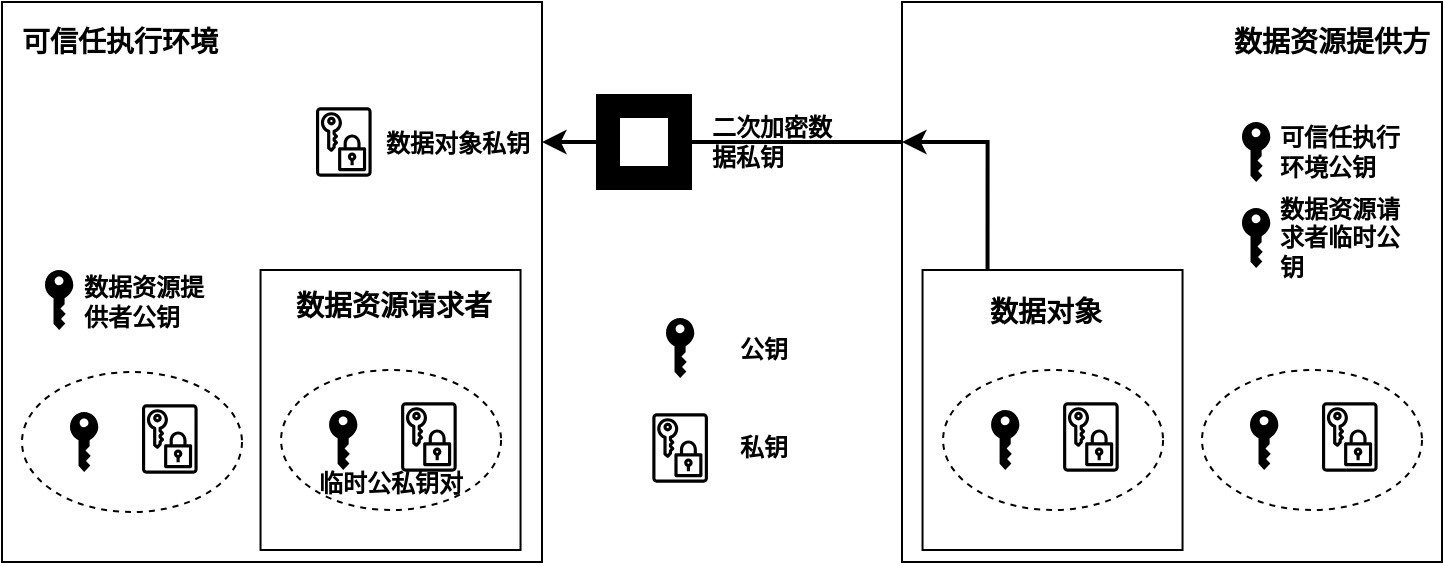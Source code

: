 <mxfile version="27.0.3">
  <diagram name="第 1 页" id="kvT2Ytr1LzrmhvykwMmT">
    <mxGraphModel dx="1554" dy="856" grid="1" gridSize="10" guides="1" tooltips="1" connect="1" arrows="1" fold="1" page="1" pageScale="1" pageWidth="1169" pageHeight="827" math="0" shadow="0">
      <root>
        <mxCell id="0" />
        <mxCell id="1" parent="0" />
        <mxCell id="wkWXff3E3P00GvgTiVZd-33" value="" style="rounded=0;whiteSpace=wrap;html=1;strokeWidth=1;fillColor=none;align=center;" parent="1" vertex="1">
          <mxGeometry x="660" y="280" width="270" height="280" as="geometry" />
        </mxCell>
        <mxCell id="wkWXff3E3P00GvgTiVZd-45" value="" style="rounded=0;whiteSpace=wrap;html=1;strokeWidth=1;fillColor=none;align=center;" parent="1" vertex="1">
          <mxGeometry x="210" y="280" width="270" height="280" as="geometry" />
        </mxCell>
        <mxCell id="wkWXff3E3P00GvgTiVZd-64" style="edgeStyle=orthogonalEdgeStyle;rounded=0;orthogonalLoop=1;jettySize=auto;html=1;exitX=0.25;exitY=0;exitDx=0;exitDy=0;entryX=0;entryY=0.25;entryDx=0;entryDy=0;strokeWidth=2;" parent="1" source="wkWXff3E3P00GvgTiVZd-26" target="wkWXff3E3P00GvgTiVZd-33" edge="1">
          <mxGeometry relative="1" as="geometry">
            <Array as="points">
              <mxPoint x="703" y="350" />
            </Array>
          </mxGeometry>
        </mxCell>
        <mxCell id="wkWXff3E3P00GvgTiVZd-26" value="" style="rounded=0;whiteSpace=wrap;html=1;strokeWidth=1;fillColor=none;align=center;" parent="1" vertex="1">
          <mxGeometry x="670.27" y="414" width="130" height="140" as="geometry" />
        </mxCell>
        <mxCell id="wkWXff3E3P00GvgTiVZd-27" value="&lt;span style=&quot;font-size: 14px;&quot;&gt;&lt;b&gt;数据对象&lt;/b&gt;&lt;/span&gt;" style="text;html=1;align=left;verticalAlign=middle;whiteSpace=wrap;rounded=0;" parent="1" vertex="1">
          <mxGeometry x="701.81" y="414" width="67.46" height="42" as="geometry" />
        </mxCell>
        <mxCell id="wkWXff3E3P00GvgTiVZd-28" value="" style="group" parent="1" vertex="1" connectable="0">
          <mxGeometry x="680.54" y="464" width="110" height="70" as="geometry" />
        </mxCell>
        <mxCell id="wkWXff3E3P00GvgTiVZd-29" value="" style="sketch=0;outlineConnect=0;fontColor=#232F3E;gradientColor=none;fillColor=#000000;strokeColor=none;dashed=0;verticalLabelPosition=bottom;verticalAlign=top;align=center;html=1;fontSize=12;fontStyle=0;aspect=fixed;pointerEvents=1;shape=mxgraph.aws4.data_encryption_key;" parent="wkWXff3E3P00GvgTiVZd-28" vertex="1">
          <mxGeometry x="60" y="16" width="27.82" height="35" as="geometry" />
        </mxCell>
        <mxCell id="wkWXff3E3P00GvgTiVZd-30" value="" style="ellipse;whiteSpace=wrap;html=1;fillColor=none;dashed=1;" parent="wkWXff3E3P00GvgTiVZd-28" vertex="1">
          <mxGeometry width="110" height="70" as="geometry" />
        </mxCell>
        <mxCell id="wkWXff3E3P00GvgTiVZd-31" value="" style="sketch=0;pointerEvents=1;shadow=0;dashed=0;html=1;strokeColor=none;fillColor=#000000;labelPosition=center;verticalLabelPosition=bottom;verticalAlign=top;outlineConnect=0;align=center;shape=mxgraph.office.security.key_permissions;" parent="wkWXff3E3P00GvgTiVZd-28" vertex="1">
          <mxGeometry x="24" y="20" width="14.15" height="30" as="geometry" />
        </mxCell>
        <mxCell id="wkWXff3E3P00GvgTiVZd-57" style="edgeStyle=orthogonalEdgeStyle;rounded=0;orthogonalLoop=1;jettySize=auto;html=1;exitX=0;exitY=0.25;exitDx=0;exitDy=0;entryX=1;entryY=0.25;entryDx=0;entryDy=0;strokeWidth=2;" parent="1" source="wkWXff3E3P00GvgTiVZd-33" target="wkWXff3E3P00GvgTiVZd-45" edge="1">
          <mxGeometry relative="1" as="geometry" />
        </mxCell>
        <mxCell id="wkWXff3E3P00GvgTiVZd-34" value="&lt;span style=&quot;font-size: 14px;&quot;&gt;&lt;b&gt;数据资源提供方&lt;/b&gt;&lt;/span&gt;" style="text;html=1;align=right;verticalAlign=middle;whiteSpace=wrap;rounded=0;" parent="1" vertex="1">
          <mxGeometry x="798.27" y="280" width="127.73" height="40" as="geometry" />
        </mxCell>
        <mxCell id="wkWXff3E3P00GvgTiVZd-35" value="" style="group" parent="1" vertex="1" connectable="0">
          <mxGeometry x="810" y="464" width="110" height="70" as="geometry" />
        </mxCell>
        <mxCell id="wkWXff3E3P00GvgTiVZd-36" value="" style="sketch=0;outlineConnect=0;fontColor=#232F3E;gradientColor=none;fillColor=#000000;strokeColor=none;dashed=0;verticalLabelPosition=bottom;verticalAlign=top;align=center;html=1;fontSize=12;fontStyle=0;aspect=fixed;pointerEvents=1;shape=mxgraph.aws4.data_encryption_key;" parent="wkWXff3E3P00GvgTiVZd-35" vertex="1">
          <mxGeometry x="60" y="16" width="27.82" height="35" as="geometry" />
        </mxCell>
        <mxCell id="wkWXff3E3P00GvgTiVZd-37" value="" style="ellipse;whiteSpace=wrap;html=1;fillColor=none;dashed=1;" parent="wkWXff3E3P00GvgTiVZd-35" vertex="1">
          <mxGeometry width="110" height="70" as="geometry" />
        </mxCell>
        <mxCell id="wkWXff3E3P00GvgTiVZd-38" value="" style="sketch=0;pointerEvents=1;shadow=0;dashed=0;html=1;strokeColor=none;fillColor=#000000;labelPosition=center;verticalLabelPosition=bottom;verticalAlign=top;outlineConnect=0;align=center;shape=mxgraph.office.security.key_permissions;" parent="wkWXff3E3P00GvgTiVZd-35" vertex="1">
          <mxGeometry x="24" y="20" width="14.15" height="30" as="geometry" />
        </mxCell>
        <mxCell id="wkWXff3E3P00GvgTiVZd-39" value="" style="rounded=0;whiteSpace=wrap;html=1;strokeWidth=1;fillColor=none;align=center;" parent="1" vertex="1">
          <mxGeometry x="339.27" y="414" width="130" height="140" as="geometry" />
        </mxCell>
        <mxCell id="wkWXff3E3P00GvgTiVZd-40" value="&lt;span style=&quot;font-size: 14px;&quot;&gt;&lt;b&gt;数据资源请求者&lt;/b&gt;&lt;/span&gt;" style="text;html=1;align=left;verticalAlign=middle;whiteSpace=wrap;rounded=0;" parent="1" vertex="1">
          <mxGeometry x="355.27" y="414" width="100" height="36" as="geometry" />
        </mxCell>
        <mxCell id="wkWXff3E3P00GvgTiVZd-41" value="" style="group" parent="1" vertex="1" connectable="0">
          <mxGeometry x="349.54" y="464" width="110" height="70" as="geometry" />
        </mxCell>
        <mxCell id="wkWXff3E3P00GvgTiVZd-42" value="" style="sketch=0;outlineConnect=0;fontColor=#232F3E;gradientColor=none;fillColor=#000000;strokeColor=none;dashed=0;verticalLabelPosition=bottom;verticalAlign=top;align=center;html=1;fontSize=12;fontStyle=0;aspect=fixed;pointerEvents=1;shape=mxgraph.aws4.data_encryption_key;" parent="wkWXff3E3P00GvgTiVZd-41" vertex="1">
          <mxGeometry x="60" y="16" width="27.82" height="35" as="geometry" />
        </mxCell>
        <mxCell id="wkWXff3E3P00GvgTiVZd-43" value="" style="ellipse;whiteSpace=wrap;html=1;fillColor=none;dashed=1;" parent="wkWXff3E3P00GvgTiVZd-41" vertex="1">
          <mxGeometry width="110" height="70" as="geometry" />
        </mxCell>
        <mxCell id="wkWXff3E3P00GvgTiVZd-44" value="" style="sketch=0;pointerEvents=1;shadow=0;dashed=0;html=1;strokeColor=none;fillColor=#000000;labelPosition=center;verticalLabelPosition=bottom;verticalAlign=top;outlineConnect=0;align=center;shape=mxgraph.office.security.key_permissions;" parent="wkWXff3E3P00GvgTiVZd-41" vertex="1">
          <mxGeometry x="24" y="20" width="14.15" height="30" as="geometry" />
        </mxCell>
        <mxCell id="3myoL__xqltF8H3ZvzwU-1" value="&lt;b&gt;临时公私钥对&lt;/b&gt;" style="text;html=1;align=center;verticalAlign=middle;whiteSpace=wrap;rounded=0;" vertex="1" parent="wkWXff3E3P00GvgTiVZd-41">
          <mxGeometry x="17.63" y="42" width="74.73" height="30" as="geometry" />
        </mxCell>
        <mxCell id="wkWXff3E3P00GvgTiVZd-47" value="" style="group" parent="1" vertex="1" connectable="0">
          <mxGeometry x="220" y="465" width="110" height="70" as="geometry" />
        </mxCell>
        <mxCell id="wkWXff3E3P00GvgTiVZd-48" value="" style="sketch=0;outlineConnect=0;fontColor=#232F3E;gradientColor=none;fillColor=#000000;strokeColor=none;dashed=0;verticalLabelPosition=bottom;verticalAlign=top;align=center;html=1;fontSize=12;fontStyle=0;aspect=fixed;pointerEvents=1;shape=mxgraph.aws4.data_encryption_key;" parent="wkWXff3E3P00GvgTiVZd-47" vertex="1">
          <mxGeometry x="60" y="16" width="27.82" height="35" as="geometry" />
        </mxCell>
        <mxCell id="wkWXff3E3P00GvgTiVZd-49" value="" style="ellipse;whiteSpace=wrap;html=1;fillColor=none;dashed=1;" parent="wkWXff3E3P00GvgTiVZd-47" vertex="1">
          <mxGeometry width="110" height="70" as="geometry" />
        </mxCell>
        <mxCell id="wkWXff3E3P00GvgTiVZd-50" value="" style="sketch=0;pointerEvents=1;shadow=0;dashed=0;html=1;strokeColor=none;fillColor=#000000;labelPosition=center;verticalLabelPosition=bottom;verticalAlign=top;outlineConnect=0;align=center;shape=mxgraph.office.security.key_permissions;" parent="wkWXff3E3P00GvgTiVZd-47" vertex="1">
          <mxGeometry x="24" y="20" width="14.15" height="30" as="geometry" />
        </mxCell>
        <mxCell id="wkWXff3E3P00GvgTiVZd-46" value="&lt;span style=&quot;font-size: 14px;&quot;&gt;&lt;b&gt;可信任执行环境&lt;/b&gt;&lt;/span&gt;" style="text;html=1;align=left;verticalAlign=middle;whiteSpace=wrap;rounded=0;" parent="1" vertex="1">
          <mxGeometry x="218.4" y="280" width="127.73" height="40" as="geometry" />
        </mxCell>
        <mxCell id="wkWXff3E3P00GvgTiVZd-56" value="" style="group" parent="1" vertex="1" connectable="0">
          <mxGeometry x="535.16" y="438" width="77.69" height="82.5" as="geometry" />
        </mxCell>
        <mxCell id="wkWXff3E3P00GvgTiVZd-51" value="" style="sketch=0;pointerEvents=1;shadow=0;dashed=0;html=1;strokeColor=none;fillColor=#000000;labelPosition=center;verticalLabelPosition=bottom;verticalAlign=top;outlineConnect=0;align=center;shape=mxgraph.office.security.key_permissions;" parent="wkWXff3E3P00GvgTiVZd-56" vertex="1">
          <mxGeometry x="6.84" width="14.15" height="30" as="geometry" />
        </mxCell>
        <mxCell id="wkWXff3E3P00GvgTiVZd-53" value="" style="sketch=0;outlineConnect=0;fontColor=#232F3E;gradientColor=none;fillColor=#000000;strokeColor=none;dashed=0;verticalLabelPosition=bottom;verticalAlign=top;align=center;html=1;fontSize=12;fontStyle=0;aspect=fixed;pointerEvents=1;shape=mxgraph.aws4.data_encryption_key;" parent="wkWXff3E3P00GvgTiVZd-56" vertex="1">
          <mxGeometry y="47.5" width="27.82" height="35" as="geometry" />
        </mxCell>
        <mxCell id="wkWXff3E3P00GvgTiVZd-54" value="&lt;font style=&quot;font-size: 12px;&quot;&gt;&lt;b style=&quot;&quot;&gt;公钥&lt;/b&gt;&lt;/font&gt;" style="text;html=1;align=left;verticalAlign=middle;whiteSpace=wrap;rounded=0;" parent="wkWXff3E3P00GvgTiVZd-56" vertex="1">
          <mxGeometry x="41.84" y="1" width="35.85" height="30" as="geometry" />
        </mxCell>
        <mxCell id="wkWXff3E3P00GvgTiVZd-55" value="&lt;font style=&quot;font-size: 12px;&quot;&gt;&lt;b style=&quot;&quot;&gt;私钥&lt;/b&gt;&lt;/font&gt;" style="text;html=1;align=left;verticalAlign=middle;whiteSpace=wrap;rounded=0;" parent="wkWXff3E3P00GvgTiVZd-56" vertex="1">
          <mxGeometry x="41.84" y="50" width="35.85" height="30" as="geometry" />
        </mxCell>
        <mxCell id="wkWXff3E3P00GvgTiVZd-59" value="" style="group" parent="1" vertex="1" connectable="0">
          <mxGeometry x="507" y="326" width="129" height="48" as="geometry" />
        </mxCell>
        <mxCell id="wkWXff3E3P00GvgTiVZd-16" value="" style="shape=rect;fillColor=#000000;aspect=fixed;resizable=0;labelPosition=center;verticalLabelPosition=bottom;align=center;verticalAlign=top;strokeColor=none;fontSize=14;" parent="wkWXff3E3P00GvgTiVZd-59" vertex="1">
          <mxGeometry width="48" height="48" as="geometry" />
        </mxCell>
        <mxCell id="wkWXff3E3P00GvgTiVZd-17" value="" style="fillColor=#ffffff;strokeColor=none;dashed=0;outlineConnect=0;html=1;labelPosition=center;verticalLabelPosition=bottom;verticalAlign=top;part=1;movable=0;resizable=0;rotatable=0;shape=mxgraph.ibm_cloud.ibm-cloud--key-protect" parent="wkWXff3E3P00GvgTiVZd-16" vertex="1">
          <mxGeometry width="24" height="24" relative="1" as="geometry">
            <mxPoint x="12" y="12" as="offset" />
          </mxGeometry>
        </mxCell>
        <mxCell id="wkWXff3E3P00GvgTiVZd-58" value="&lt;font style=&quot;font-size: 12px;&quot;&gt;&lt;b style=&quot;&quot;&gt;二次加密数据私钥&lt;/b&gt;&lt;/font&gt;" style="text;html=1;align=left;verticalAlign=middle;whiteSpace=wrap;rounded=0;" parent="wkWXff3E3P00GvgTiVZd-59" vertex="1">
          <mxGeometry x="56" y="4" width="73" height="40" as="geometry" />
        </mxCell>
        <mxCell id="wkWXff3E3P00GvgTiVZd-60" value="" style="sketch=0;outlineConnect=0;fontColor=#232F3E;gradientColor=none;fillColor=#000000;strokeColor=none;dashed=0;verticalLabelPosition=bottom;verticalAlign=top;align=center;html=1;fontSize=12;fontStyle=0;aspect=fixed;pointerEvents=1;shape=mxgraph.aws4.data_encryption_key;" parent="1" vertex="1">
          <mxGeometry x="367" y="332.5" width="27.82" height="35" as="geometry" />
        </mxCell>
        <mxCell id="wkWXff3E3P00GvgTiVZd-61" value="&lt;font style=&quot;font-size: 12px;&quot;&gt;&lt;b style=&quot;&quot;&gt;数据对象私钥&lt;/b&gt;&lt;/font&gt;" style="text;html=1;align=left;verticalAlign=middle;whiteSpace=wrap;rounded=0;" parent="1" vertex="1">
          <mxGeometry x="400.42" y="336" width="79.58" height="30" as="geometry" />
        </mxCell>
        <mxCell id="wkWXff3E3P00GvgTiVZd-67" value="" style="group" parent="1" vertex="1" connectable="0">
          <mxGeometry x="231.5" y="414" width="87" height="31" as="geometry" />
        </mxCell>
        <mxCell id="wkWXff3E3P00GvgTiVZd-65" value="" style="sketch=0;pointerEvents=1;shadow=0;dashed=0;html=1;strokeColor=none;fillColor=#000000;labelPosition=center;verticalLabelPosition=bottom;verticalAlign=top;outlineConnect=0;align=center;shape=mxgraph.office.security.key_permissions;" parent="wkWXff3E3P00GvgTiVZd-67" vertex="1">
          <mxGeometry width="14.15" height="30" as="geometry" />
        </mxCell>
        <mxCell id="wkWXff3E3P00GvgTiVZd-66" value="&lt;font style=&quot;font-size: 12px;&quot;&gt;&lt;b style=&quot;&quot;&gt;数据资源提供者公钥&lt;/b&gt;&lt;/font&gt;" style="text;html=1;align=left;verticalAlign=middle;whiteSpace=wrap;rounded=0;" parent="wkWXff3E3P00GvgTiVZd-67" vertex="1">
          <mxGeometry x="17" y="1" width="70" height="30" as="geometry" />
        </mxCell>
        <mxCell id="wkWXff3E3P00GvgTiVZd-68" value="" style="group" parent="1" vertex="1" connectable="0">
          <mxGeometry x="830" y="340" width="87" height="31" as="geometry" />
        </mxCell>
        <mxCell id="wkWXff3E3P00GvgTiVZd-69" value="" style="sketch=0;pointerEvents=1;shadow=0;dashed=0;html=1;strokeColor=none;fillColor=#000000;labelPosition=center;verticalLabelPosition=bottom;verticalAlign=top;outlineConnect=0;align=center;shape=mxgraph.office.security.key_permissions;" parent="wkWXff3E3P00GvgTiVZd-68" vertex="1">
          <mxGeometry width="14.15" height="30" as="geometry" />
        </mxCell>
        <mxCell id="wkWXff3E3P00GvgTiVZd-70" value="&lt;font style=&quot;font-size: 12px;&quot;&gt;&lt;b style=&quot;&quot;&gt;可信任执行环境公钥&lt;/b&gt;&lt;/font&gt;" style="text;html=1;align=left;verticalAlign=middle;whiteSpace=wrap;rounded=0;" parent="wkWXff3E3P00GvgTiVZd-68" vertex="1">
          <mxGeometry x="17" width="70" height="30" as="geometry" />
        </mxCell>
        <mxCell id="wkWXff3E3P00GvgTiVZd-71" value="" style="group" parent="1" vertex="1" connectable="0">
          <mxGeometry x="830" y="383" width="87" height="31" as="geometry" />
        </mxCell>
        <mxCell id="wkWXff3E3P00GvgTiVZd-72" value="" style="sketch=0;pointerEvents=1;shadow=0;dashed=0;html=1;strokeColor=none;fillColor=#000000;labelPosition=center;verticalLabelPosition=bottom;verticalAlign=top;outlineConnect=0;align=center;shape=mxgraph.office.security.key_permissions;" parent="wkWXff3E3P00GvgTiVZd-71" vertex="1">
          <mxGeometry width="14.15" height="30" as="geometry" />
        </mxCell>
        <mxCell id="wkWXff3E3P00GvgTiVZd-73" value="&lt;font style=&quot;font-size: 12px;&quot;&gt;&lt;b style=&quot;&quot;&gt;数据资源请求者临时公钥&lt;/b&gt;&lt;/font&gt;" style="text;html=1;align=left;verticalAlign=middle;whiteSpace=wrap;rounded=0;" parent="wkWXff3E3P00GvgTiVZd-71" vertex="1">
          <mxGeometry x="17" width="70" height="30" as="geometry" />
        </mxCell>
      </root>
    </mxGraphModel>
  </diagram>
</mxfile>
